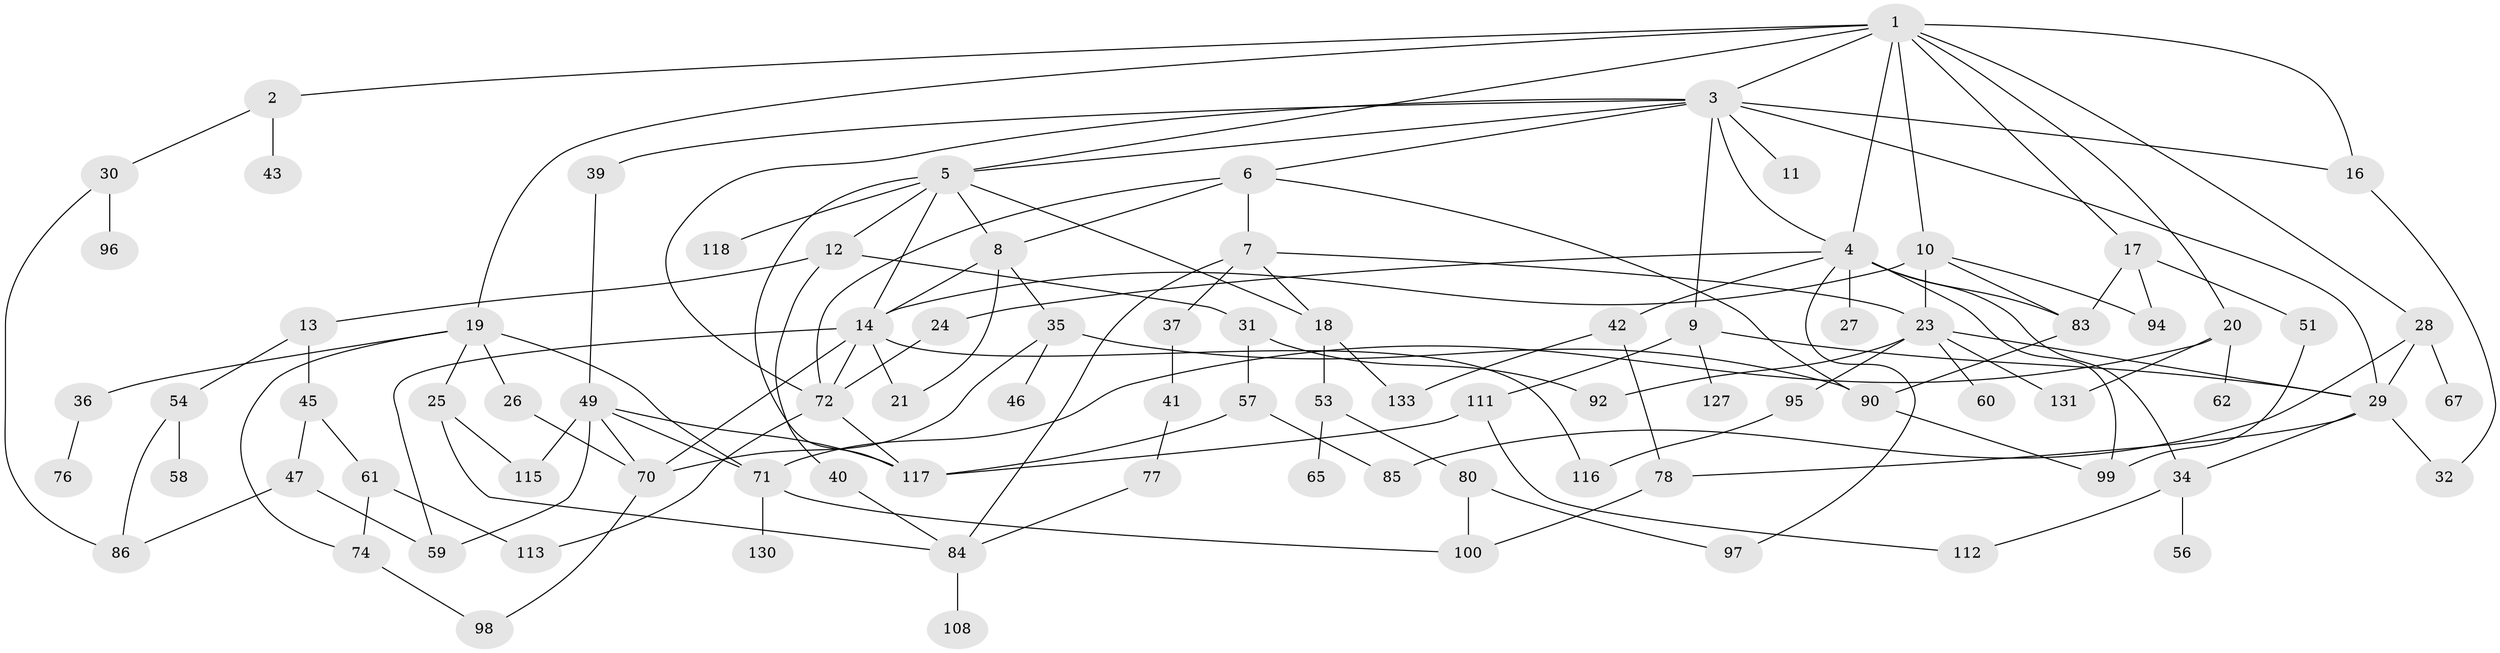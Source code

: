 // Generated by graph-tools (version 1.1) at 2025/51/02/27/25 19:51:36]
// undirected, 88 vertices, 141 edges
graph export_dot {
graph [start="1"]
  node [color=gray90,style=filled];
  1 [super="+15"];
  2;
  3 [super="+110"];
  4 [super="+38"];
  5 [super="+126"];
  6 [super="+22"];
  7 [super="+106"];
  8 [super="+119"];
  9;
  10 [super="+124"];
  11 [super="+89"];
  12;
  13;
  14 [super="+63"];
  16 [super="+93"];
  17 [super="+33"];
  18 [super="+48"];
  19;
  20 [super="+66"];
  21 [super="+64"];
  23 [super="+104"];
  24;
  25 [super="+128"];
  26 [super="+73"];
  27;
  28 [super="+107"];
  29 [super="+129"];
  30 [super="+82"];
  31;
  32;
  34 [super="+44"];
  35;
  36 [super="+109"];
  37 [super="+50"];
  39 [super="+102"];
  40 [super="+134"];
  41;
  42;
  43;
  45;
  46;
  47 [super="+52"];
  49 [super="+68"];
  51 [super="+120"];
  53 [super="+55"];
  54 [super="+132"];
  56;
  57;
  58;
  59 [super="+69"];
  60;
  61;
  62;
  65 [super="+75"];
  67;
  70 [super="+79"];
  71 [super="+87"];
  72;
  74;
  76;
  77 [super="+81"];
  78;
  80 [super="+105"];
  83 [super="+91"];
  84 [super="+114"];
  85 [super="+88"];
  86;
  90 [super="+123"];
  92;
  94;
  95;
  96;
  97;
  98 [super="+125"];
  99 [super="+101"];
  100 [super="+103"];
  108;
  111;
  112;
  113 [super="+121"];
  115;
  116;
  117 [super="+122"];
  118;
  127;
  130;
  131;
  133;
  1 -- 2;
  1 -- 3;
  1 -- 10;
  1 -- 20;
  1 -- 28;
  1 -- 4;
  1 -- 16;
  1 -- 19;
  1 -- 17;
  1 -- 5;
  2 -- 30;
  2 -- 43;
  3 -- 4;
  3 -- 5;
  3 -- 6;
  3 -- 9;
  3 -- 11;
  3 -- 39;
  3 -- 72;
  3 -- 16;
  3 -- 29;
  4 -- 24;
  4 -- 27;
  4 -- 34;
  4 -- 42;
  4 -- 83;
  4 -- 97;
  4 -- 99;
  5 -- 8;
  5 -- 12;
  5 -- 118;
  5 -- 18;
  5 -- 117;
  5 -- 14;
  6 -- 7;
  6 -- 72;
  6 -- 90;
  6 -- 8;
  7 -- 18;
  7 -- 37;
  7 -- 84;
  7 -- 23;
  8 -- 21;
  8 -- 35;
  8 -- 14;
  9 -- 111;
  9 -- 127;
  9 -- 29;
  10 -- 14;
  10 -- 23;
  10 -- 94;
  10 -- 83;
  12 -- 13;
  12 -- 31;
  12 -- 40;
  13 -- 45;
  13 -- 54;
  14 -- 70;
  14 -- 116;
  14 -- 72;
  14 -- 21;
  14 -- 59;
  16 -- 32;
  17 -- 51;
  17 -- 83;
  17 -- 94;
  18 -- 53;
  18 -- 133;
  19 -- 25;
  19 -- 26;
  19 -- 36;
  19 -- 74;
  19 -- 71;
  20 -- 62;
  20 -- 131;
  20 -- 71;
  23 -- 29;
  23 -- 60;
  23 -- 92;
  23 -- 95;
  23 -- 131;
  24 -- 72;
  25 -- 115;
  25 -- 84;
  26 -- 70;
  28 -- 67;
  28 -- 85;
  28 -- 29;
  29 -- 32;
  29 -- 34;
  29 -- 78;
  30 -- 86;
  30 -- 96;
  31 -- 57;
  31 -- 92;
  34 -- 56;
  34 -- 112;
  35 -- 46;
  35 -- 70;
  35 -- 90;
  36 -- 76;
  37 -- 41;
  39 -- 49;
  40 -- 84;
  41 -- 77;
  42 -- 78;
  42 -- 133;
  45 -- 47;
  45 -- 61;
  47 -- 86;
  47 -- 59;
  49 -- 71;
  49 -- 115;
  49 -- 70;
  49 -- 117;
  49 -- 59;
  51 -- 99;
  53 -- 80;
  53 -- 65;
  54 -- 58;
  54 -- 86;
  57 -- 117;
  57 -- 85;
  61 -- 113;
  61 -- 74;
  70 -- 98;
  71 -- 130;
  71 -- 100;
  72 -- 113;
  72 -- 117;
  74 -- 98;
  77 -- 84;
  78 -- 100;
  80 -- 97;
  80 -- 100;
  83 -- 90;
  84 -- 108;
  90 -- 99;
  95 -- 116;
  111 -- 112;
  111 -- 117;
}
